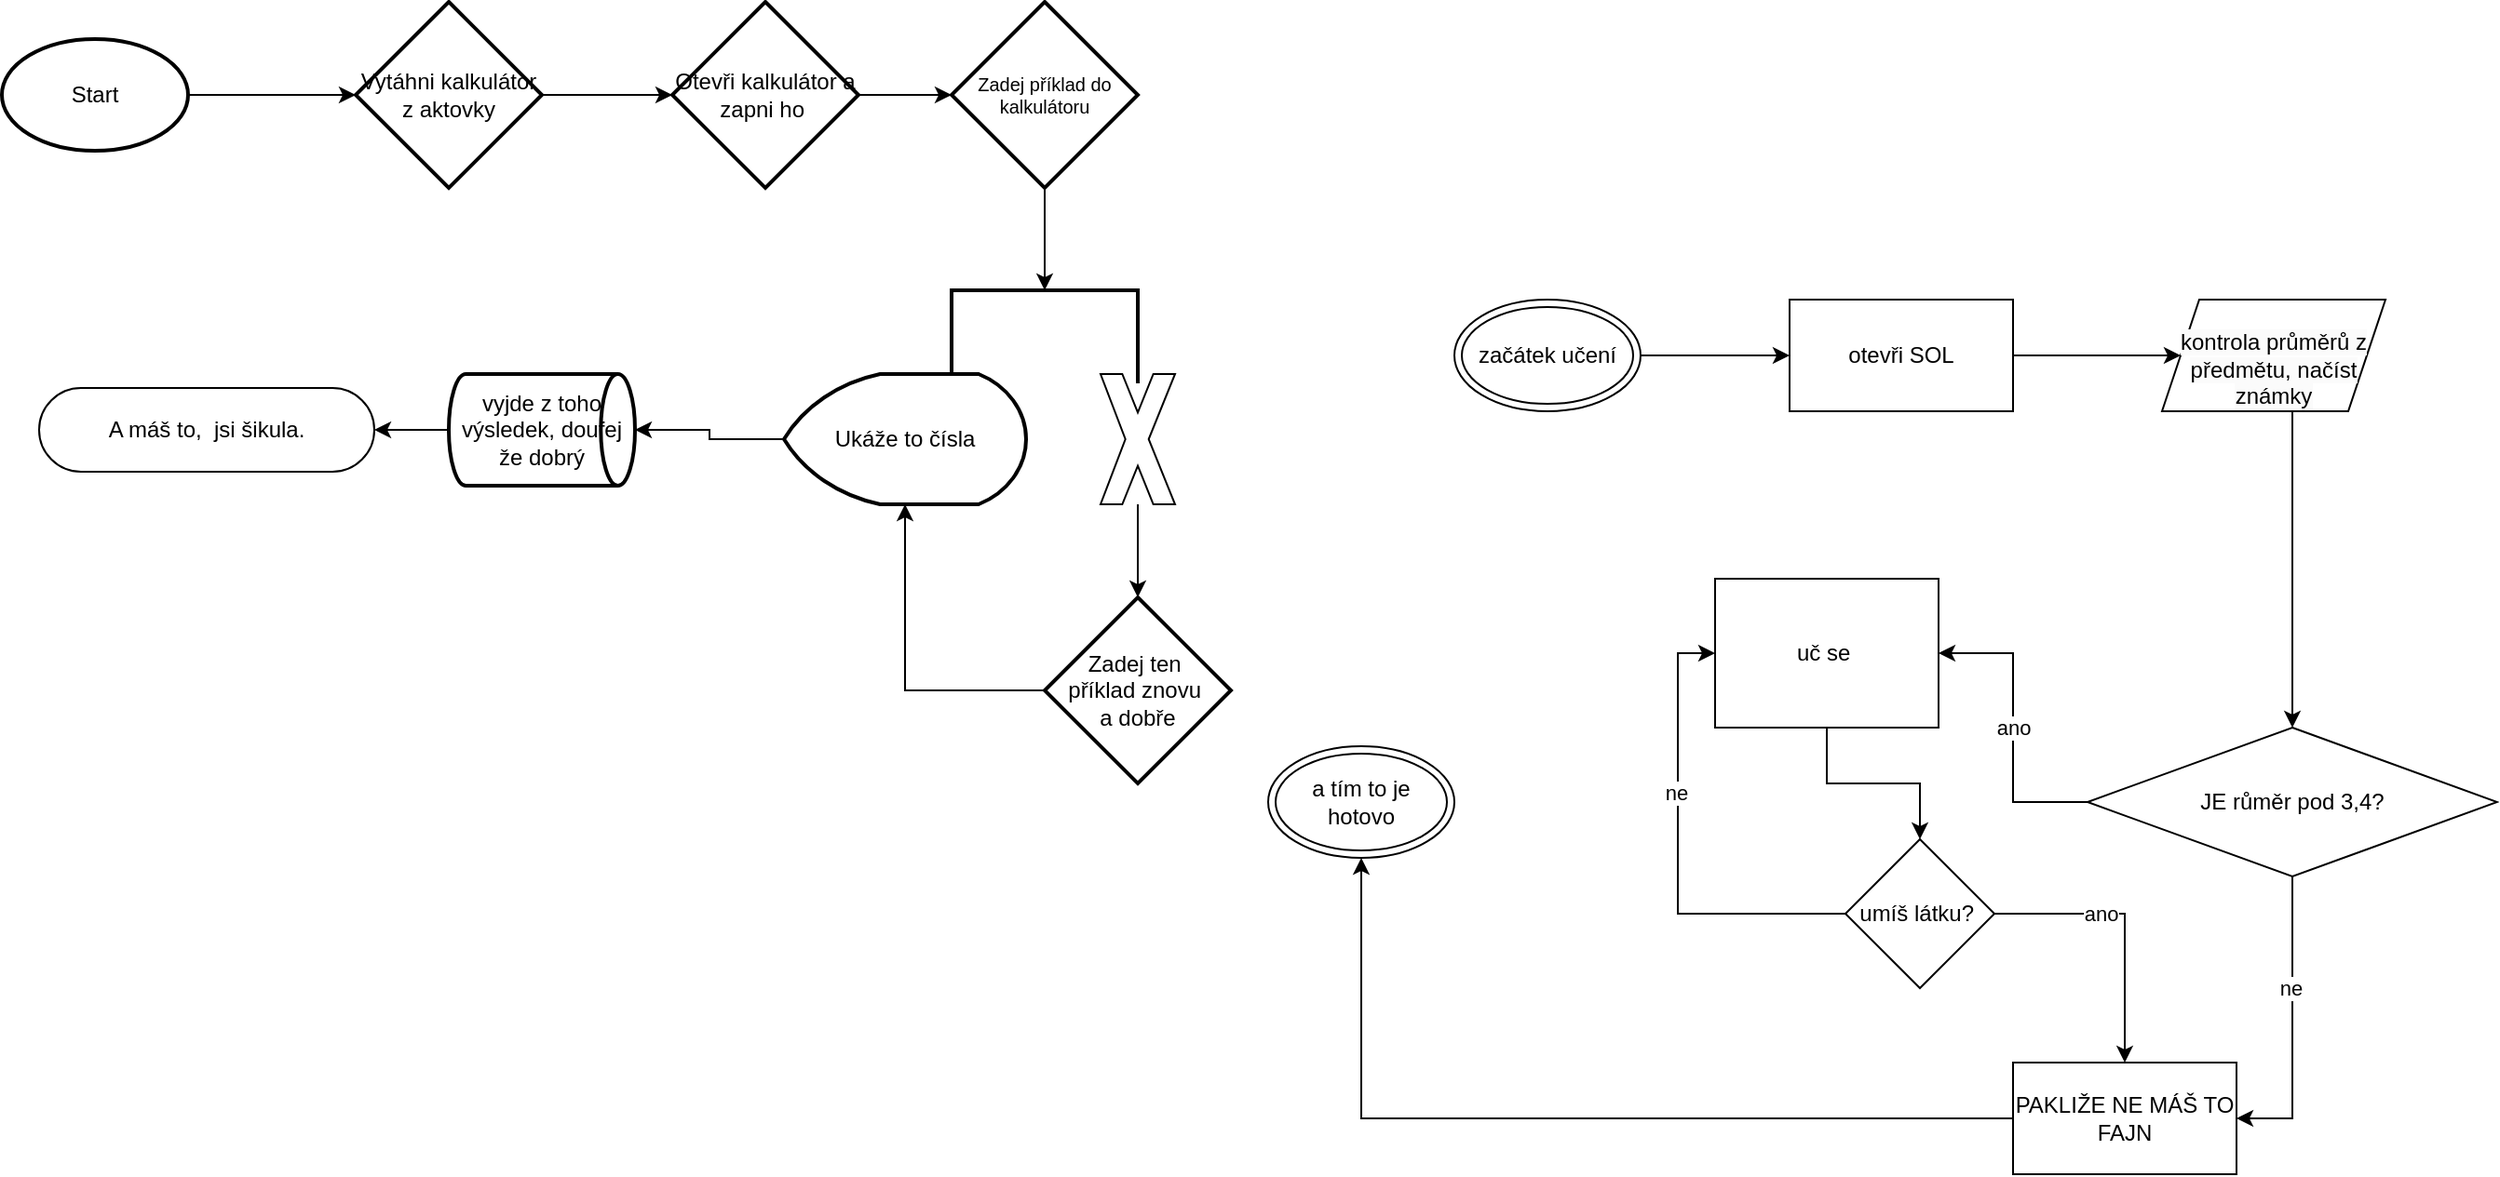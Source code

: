 <mxfile version="21.2.3" type="github">
  <diagram name="Stránka-1" id="TY36kED2EZUn_JVSVkyO">
    <mxGraphModel dx="1143" dy="599" grid="1" gridSize="10" guides="1" tooltips="1" connect="1" arrows="1" fold="1" page="1" pageScale="1" pageWidth="1390" pageHeight="980" math="0" shadow="0">
      <root>
        <mxCell id="0" />
        <mxCell id="1" parent="0" />
        <mxCell id="GuJA-vf1TnNp_3mTj2M9-8" style="edgeStyle=orthogonalEdgeStyle;rounded=0;orthogonalLoop=1;jettySize=auto;html=1;" parent="1" source="GuJA-vf1TnNp_3mTj2M9-4" target="GuJA-vf1TnNp_3mTj2M9-9" edge="1">
          <mxGeometry relative="1" as="geometry">
            <mxPoint x="180" y="100" as="targetPoint" />
          </mxGeometry>
        </mxCell>
        <mxCell id="GuJA-vf1TnNp_3mTj2M9-4" value="Start" style="strokeWidth=2;html=1;shape=mxgraph.flowchart.start_1;whiteSpace=wrap;" parent="1" vertex="1">
          <mxGeometry x="10" y="70" width="100" height="60" as="geometry" />
        </mxCell>
        <mxCell id="GuJA-vf1TnNp_3mTj2M9-11" style="edgeStyle=orthogonalEdgeStyle;rounded=0;orthogonalLoop=1;jettySize=auto;html=1;exitX=1;exitY=0.5;exitDx=0;exitDy=0;exitPerimeter=0;" parent="1" source="GuJA-vf1TnNp_3mTj2M9-9" target="GuJA-vf1TnNp_3mTj2M9-10" edge="1">
          <mxGeometry relative="1" as="geometry" />
        </mxCell>
        <mxCell id="GuJA-vf1TnNp_3mTj2M9-9" value="Vytáhni kalkulátor z aktovky" style="strokeWidth=2;html=1;shape=mxgraph.flowchart.decision;whiteSpace=wrap;" parent="1" vertex="1">
          <mxGeometry x="200" y="50" width="100" height="100" as="geometry" />
        </mxCell>
        <mxCell id="GuJA-vf1TnNp_3mTj2M9-13" style="edgeStyle=orthogonalEdgeStyle;rounded=0;orthogonalLoop=1;jettySize=auto;html=1;exitX=1;exitY=0.5;exitDx=0;exitDy=0;exitPerimeter=0;entryX=0;entryY=0.5;entryDx=0;entryDy=0;entryPerimeter=0;" parent="1" source="GuJA-vf1TnNp_3mTj2M9-10" target="GuJA-vf1TnNp_3mTj2M9-12" edge="1">
          <mxGeometry relative="1" as="geometry" />
        </mxCell>
        <mxCell id="GuJA-vf1TnNp_3mTj2M9-10" value="Otevři kalkulátor a zapni ho&amp;nbsp;" style="strokeWidth=2;html=1;shape=mxgraph.flowchart.decision;whiteSpace=wrap;" parent="1" vertex="1">
          <mxGeometry x="370" y="50" width="100" height="100" as="geometry" />
        </mxCell>
        <mxCell id="GuJA-vf1TnNp_3mTj2M9-14" style="edgeStyle=orthogonalEdgeStyle;rounded=0;orthogonalLoop=1;jettySize=auto;html=1;" parent="1" source="GuJA-vf1TnNp_3mTj2M9-12" target="GuJA-vf1TnNp_3mTj2M9-15" edge="1">
          <mxGeometry relative="1" as="geometry">
            <mxPoint x="570" y="230" as="targetPoint" />
          </mxGeometry>
        </mxCell>
        <mxCell id="GuJA-vf1TnNp_3mTj2M9-12" value="Zadej příklad do kalkulátoru" style="strokeWidth=2;html=1;shape=mxgraph.flowchart.decision;whiteSpace=wrap;fontSize=10;" parent="1" vertex="1">
          <mxGeometry x="520" y="50" width="100" height="100" as="geometry" />
        </mxCell>
        <mxCell id="GuJA-vf1TnNp_3mTj2M9-15" value="" style="strokeWidth=2;html=1;shape=mxgraph.flowchart.annotation_1;align=left;pointerEvents=1;rotation=90;" parent="1" vertex="1">
          <mxGeometry x="545" y="180" width="50" height="100" as="geometry" />
        </mxCell>
        <mxCell id="GuJA-vf1TnNp_3mTj2M9-26" style="edgeStyle=orthogonalEdgeStyle;rounded=0;orthogonalLoop=1;jettySize=auto;html=1;exitX=0;exitY=0.5;exitDx=0;exitDy=0;exitPerimeter=0;entryX=1;entryY=0.5;entryDx=0;entryDy=0;entryPerimeter=0;" parent="1" source="GuJA-vf1TnNp_3mTj2M9-18" target="GuJA-vf1TnNp_3mTj2M9-25" edge="1">
          <mxGeometry relative="1" as="geometry" />
        </mxCell>
        <mxCell id="GuJA-vf1TnNp_3mTj2M9-18" value="Ukáže to čísla" style="strokeWidth=2;html=1;shape=mxgraph.flowchart.display;whiteSpace=wrap;" parent="1" vertex="1">
          <mxGeometry x="430" y="250" width="130" height="70" as="geometry" />
        </mxCell>
        <mxCell id="GuJA-vf1TnNp_3mTj2M9-21" value="" style="edgeStyle=orthogonalEdgeStyle;rounded=0;orthogonalLoop=1;jettySize=auto;html=1;" parent="1" source="GuJA-vf1TnNp_3mTj2M9-19" edge="1">
          <mxGeometry relative="1" as="geometry">
            <mxPoint x="620" y="370" as="targetPoint" />
          </mxGeometry>
        </mxCell>
        <mxCell id="GuJA-vf1TnNp_3mTj2M9-19" value="" style="verticalLabelPosition=bottom;verticalAlign=top;html=1;shape=mxgraph.basic.x" parent="1" vertex="1">
          <mxGeometry x="600" y="250" width="40" height="70" as="geometry" />
        </mxCell>
        <mxCell id="GuJA-vf1TnNp_3mTj2M9-24" style="edgeStyle=orthogonalEdgeStyle;rounded=0;orthogonalLoop=1;jettySize=auto;html=1;entryX=0.5;entryY=1;entryDx=0;entryDy=0;entryPerimeter=0;" parent="1" source="GuJA-vf1TnNp_3mTj2M9-23" target="GuJA-vf1TnNp_3mTj2M9-18" edge="1">
          <mxGeometry relative="1" as="geometry" />
        </mxCell>
        <mxCell id="GuJA-vf1TnNp_3mTj2M9-23" value="Zadej ten&amp;nbsp;&lt;br&gt;příklad znovu&amp;nbsp;&lt;br&gt;a dobře" style="strokeWidth=2;html=1;shape=mxgraph.flowchart.decision;whiteSpace=wrap;" parent="1" vertex="1">
          <mxGeometry x="570" y="370" width="100" height="100" as="geometry" />
        </mxCell>
        <mxCell id="GuJA-vf1TnNp_3mTj2M9-27" style="edgeStyle=orthogonalEdgeStyle;rounded=0;orthogonalLoop=1;jettySize=auto;html=1;" parent="1" source="GuJA-vf1TnNp_3mTj2M9-25" edge="1">
          <mxGeometry relative="1" as="geometry">
            <mxPoint x="210" y="280" as="targetPoint" />
          </mxGeometry>
        </mxCell>
        <mxCell id="GuJA-vf1TnNp_3mTj2M9-25" value="vyjde z toho výsledek, doufej že dobrý" style="strokeWidth=2;html=1;shape=mxgraph.flowchart.direct_data;whiteSpace=wrap;" parent="1" vertex="1">
          <mxGeometry x="250" y="250" width="100" height="60" as="geometry" />
        </mxCell>
        <mxCell id="GuJA-vf1TnNp_3mTj2M9-30" value="A máš to,&amp;nbsp; jsi šikula." style="html=1;dashed=0;whiteSpace=wrap;shape=mxgraph.dfd.start" parent="1" vertex="1">
          <mxGeometry x="30" y="257.5" width="180" height="45" as="geometry" />
        </mxCell>
        <mxCell id="YVkCKCB2TwKrgrk1Wrwo-4" style="edgeStyle=orthogonalEdgeStyle;rounded=0;orthogonalLoop=1;jettySize=auto;html=1;exitX=1;exitY=0.5;exitDx=0;exitDy=0;entryX=0;entryY=0.5;entryDx=0;entryDy=0;" edge="1" parent="1" source="YVkCKCB2TwKrgrk1Wrwo-2" target="YVkCKCB2TwKrgrk1Wrwo-3">
          <mxGeometry relative="1" as="geometry" />
        </mxCell>
        <mxCell id="YVkCKCB2TwKrgrk1Wrwo-2" value="začátek učení" style="ellipse;shape=doubleEllipse;whiteSpace=wrap;html=1;" vertex="1" parent="1">
          <mxGeometry x="790" y="210" width="100" height="60" as="geometry" />
        </mxCell>
        <mxCell id="YVkCKCB2TwKrgrk1Wrwo-6" style="edgeStyle=orthogonalEdgeStyle;rounded=0;orthogonalLoop=1;jettySize=auto;html=1;" edge="1" parent="1" source="YVkCKCB2TwKrgrk1Wrwo-3">
          <mxGeometry relative="1" as="geometry">
            <mxPoint x="1180" y="240" as="targetPoint" />
          </mxGeometry>
        </mxCell>
        <mxCell id="YVkCKCB2TwKrgrk1Wrwo-3" value="otevři SOL" style="rounded=0;whiteSpace=wrap;html=1;" vertex="1" parent="1">
          <mxGeometry x="970" y="210" width="120" height="60" as="geometry" />
        </mxCell>
        <mxCell id="YVkCKCB2TwKrgrk1Wrwo-8" style="edgeStyle=orthogonalEdgeStyle;rounded=0;orthogonalLoop=1;jettySize=auto;html=1;exitX=0.5;exitY=1;exitDx=0;exitDy=0;" edge="1" parent="1" source="YVkCKCB2TwKrgrk1Wrwo-10">
          <mxGeometry relative="1" as="geometry">
            <mxPoint x="1240" y="440" as="targetPoint" />
            <mxPoint x="1360" y="380" as="sourcePoint" />
            <Array as="points">
              <mxPoint x="1240" y="270" />
            </Array>
          </mxGeometry>
        </mxCell>
        <mxCell id="YVkCKCB2TwKrgrk1Wrwo-10" value="&lt;br&gt;&lt;span style=&quot;color: rgb(0, 0, 0); font-family: Helvetica; font-size: 12px; font-style: normal; font-variant-ligatures: normal; font-variant-caps: normal; font-weight: 400; letter-spacing: normal; orphans: 2; text-align: center; text-indent: 0px; text-transform: none; widows: 2; word-spacing: 0px; -webkit-text-stroke-width: 0px; background-color: rgb(251, 251, 251); text-decoration-thickness: initial; text-decoration-style: initial; text-decoration-color: initial; float: none; display: inline !important;&quot;&gt;kontrola průměrů z předmětu, načíst známky&lt;/span&gt;&lt;br&gt;" style="shape=parallelogram;perimeter=parallelogramPerimeter;whiteSpace=wrap;html=1;fixedSize=1;" vertex="1" parent="1">
          <mxGeometry x="1170" y="210" width="120" height="60" as="geometry" />
        </mxCell>
        <mxCell id="YVkCKCB2TwKrgrk1Wrwo-13" value="ano" style="edgeStyle=orthogonalEdgeStyle;rounded=0;orthogonalLoop=1;jettySize=auto;html=1;entryX=1;entryY=0.5;entryDx=0;entryDy=0;" edge="1" parent="1" source="YVkCKCB2TwKrgrk1Wrwo-11" target="YVkCKCB2TwKrgrk1Wrwo-12">
          <mxGeometry relative="1" as="geometry" />
        </mxCell>
        <mxCell id="YVkCKCB2TwKrgrk1Wrwo-14" style="edgeStyle=orthogonalEdgeStyle;rounded=0;orthogonalLoop=1;jettySize=auto;html=1;exitX=0.5;exitY=1;exitDx=0;exitDy=0;" edge="1" parent="1" source="YVkCKCB2TwKrgrk1Wrwo-11" target="YVkCKCB2TwKrgrk1Wrwo-15">
          <mxGeometry relative="1" as="geometry">
            <mxPoint x="1230" y="660" as="targetPoint" />
            <Array as="points">
              <mxPoint x="1240" y="560" />
              <mxPoint x="1240" y="560" />
            </Array>
          </mxGeometry>
        </mxCell>
        <mxCell id="YVkCKCB2TwKrgrk1Wrwo-19" value="ne" style="edgeLabel;html=1;align=center;verticalAlign=middle;resizable=0;points=[];" vertex="1" connectable="0" parent="YVkCKCB2TwKrgrk1Wrwo-14">
          <mxGeometry x="-0.248" y="-1" relative="1" as="geometry">
            <mxPoint as="offset" />
          </mxGeometry>
        </mxCell>
        <mxCell id="YVkCKCB2TwKrgrk1Wrwo-11" value="JE růměr pod 3,4?" style="rhombus;whiteSpace=wrap;html=1;" vertex="1" parent="1">
          <mxGeometry x="1130" y="440" width="220" height="80" as="geometry" />
        </mxCell>
        <mxCell id="YVkCKCB2TwKrgrk1Wrwo-23" style="edgeStyle=orthogonalEdgeStyle;rounded=0;orthogonalLoop=1;jettySize=auto;html=1;entryX=0.5;entryY=0;entryDx=0;entryDy=0;" edge="1" parent="1" source="YVkCKCB2TwKrgrk1Wrwo-12" target="YVkCKCB2TwKrgrk1Wrwo-22">
          <mxGeometry relative="1" as="geometry" />
        </mxCell>
        <mxCell id="YVkCKCB2TwKrgrk1Wrwo-12" value="uč se&amp;nbsp;" style="rounded=0;whiteSpace=wrap;html=1;" vertex="1" parent="1">
          <mxGeometry x="930" y="360" width="120" height="80" as="geometry" />
        </mxCell>
        <mxCell id="YVkCKCB2TwKrgrk1Wrwo-16" style="edgeStyle=orthogonalEdgeStyle;rounded=0;orthogonalLoop=1;jettySize=auto;html=1;" edge="1" parent="1" source="YVkCKCB2TwKrgrk1Wrwo-15" target="YVkCKCB2TwKrgrk1Wrwo-17">
          <mxGeometry relative="1" as="geometry">
            <mxPoint x="750" y="600" as="targetPoint" />
          </mxGeometry>
        </mxCell>
        <mxCell id="YVkCKCB2TwKrgrk1Wrwo-15" value="PAKLIŽE NE MÁŠ TO FAJN" style="rounded=0;whiteSpace=wrap;html=1;" vertex="1" parent="1">
          <mxGeometry x="1090" y="620" width="120" height="60" as="geometry" />
        </mxCell>
        <mxCell id="YVkCKCB2TwKrgrk1Wrwo-17" value="a tím to je hotovo" style="ellipse;shape=doubleEllipse;whiteSpace=wrap;html=1;" vertex="1" parent="1">
          <mxGeometry x="690" y="450" width="100" height="60" as="geometry" />
        </mxCell>
        <mxCell id="YVkCKCB2TwKrgrk1Wrwo-24" style="edgeStyle=orthogonalEdgeStyle;rounded=0;orthogonalLoop=1;jettySize=auto;html=1;entryX=0.5;entryY=0;entryDx=0;entryDy=0;" edge="1" parent="1" source="YVkCKCB2TwKrgrk1Wrwo-22" target="YVkCKCB2TwKrgrk1Wrwo-15">
          <mxGeometry relative="1" as="geometry" />
        </mxCell>
        <mxCell id="YVkCKCB2TwKrgrk1Wrwo-25" value="ano" style="edgeLabel;html=1;align=center;verticalAlign=middle;resizable=0;points=[];" vertex="1" connectable="0" parent="YVkCKCB2TwKrgrk1Wrwo-24">
          <mxGeometry x="-0.246" relative="1" as="geometry">
            <mxPoint as="offset" />
          </mxGeometry>
        </mxCell>
        <mxCell id="YVkCKCB2TwKrgrk1Wrwo-27" style="edgeStyle=orthogonalEdgeStyle;rounded=0;orthogonalLoop=1;jettySize=auto;html=1;entryX=0;entryY=0.5;entryDx=0;entryDy=0;" edge="1" parent="1" source="YVkCKCB2TwKrgrk1Wrwo-22" target="YVkCKCB2TwKrgrk1Wrwo-12">
          <mxGeometry relative="1" as="geometry">
            <Array as="points">
              <mxPoint x="910" y="540" />
              <mxPoint x="910" y="400" />
            </Array>
          </mxGeometry>
        </mxCell>
        <mxCell id="YVkCKCB2TwKrgrk1Wrwo-28" value="ne" style="edgeLabel;html=1;align=center;verticalAlign=middle;resizable=0;points=[];" vertex="1" connectable="0" parent="YVkCKCB2TwKrgrk1Wrwo-27">
          <mxGeometry x="0.243" y="1" relative="1" as="geometry">
            <mxPoint as="offset" />
          </mxGeometry>
        </mxCell>
        <mxCell id="YVkCKCB2TwKrgrk1Wrwo-22" value="umíš látku?&amp;nbsp;" style="rhombus;whiteSpace=wrap;html=1;" vertex="1" parent="1">
          <mxGeometry x="1000" y="500" width="80" height="80" as="geometry" />
        </mxCell>
      </root>
    </mxGraphModel>
  </diagram>
</mxfile>
